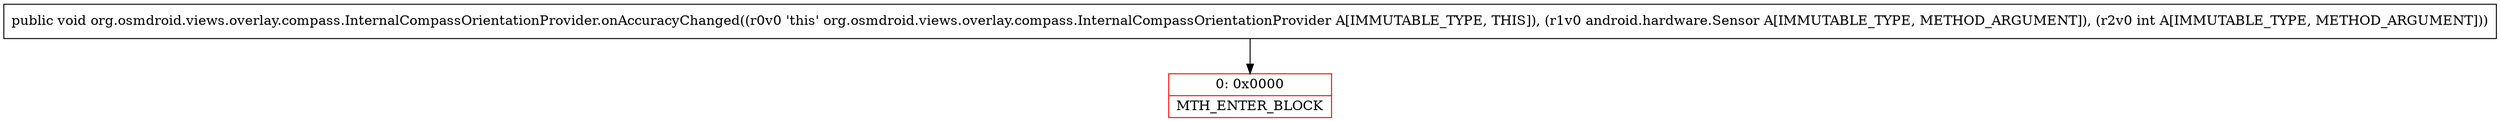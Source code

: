 digraph "CFG fororg.osmdroid.views.overlay.compass.InternalCompassOrientationProvider.onAccuracyChanged(Landroid\/hardware\/Sensor;I)V" {
subgraph cluster_Region_836393911 {
label = "R(0)";
node [shape=record,color=blue];
}
Node_0 [shape=record,color=red,label="{0\:\ 0x0000|MTH_ENTER_BLOCK\l}"];
MethodNode[shape=record,label="{public void org.osmdroid.views.overlay.compass.InternalCompassOrientationProvider.onAccuracyChanged((r0v0 'this' org.osmdroid.views.overlay.compass.InternalCompassOrientationProvider A[IMMUTABLE_TYPE, THIS]), (r1v0 android.hardware.Sensor A[IMMUTABLE_TYPE, METHOD_ARGUMENT]), (r2v0 int A[IMMUTABLE_TYPE, METHOD_ARGUMENT])) }"];
MethodNode -> Node_0;
}

